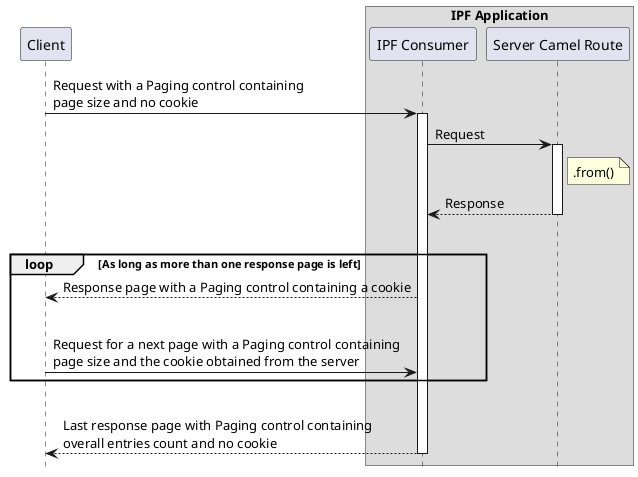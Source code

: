 @startuml
hide footbox

participant "Client"
box "IPF Application"
participant "IPF Consumer" as CON
participant "Server Camel Route" as SCR
end box

Client -> CON : Request with a Paging control containing\npage size and no cookie
activate CON
CON -> SCR : Request
activate SCR
note right of SCR: .from()
SCR --> CON : Response
deactivate SCR

|||
loop As long as more than one response page is left
    CON --> Client: Response page with a Paging control containing a cookie
|||
    Client -> CON: Request for a next page with a Paging control containing\npage size and the cookie obtained from the server
end

|||
CON --> Client: Last response page with Paging control containing\noverall entries count and no cookie

deactivate CON

@enduml